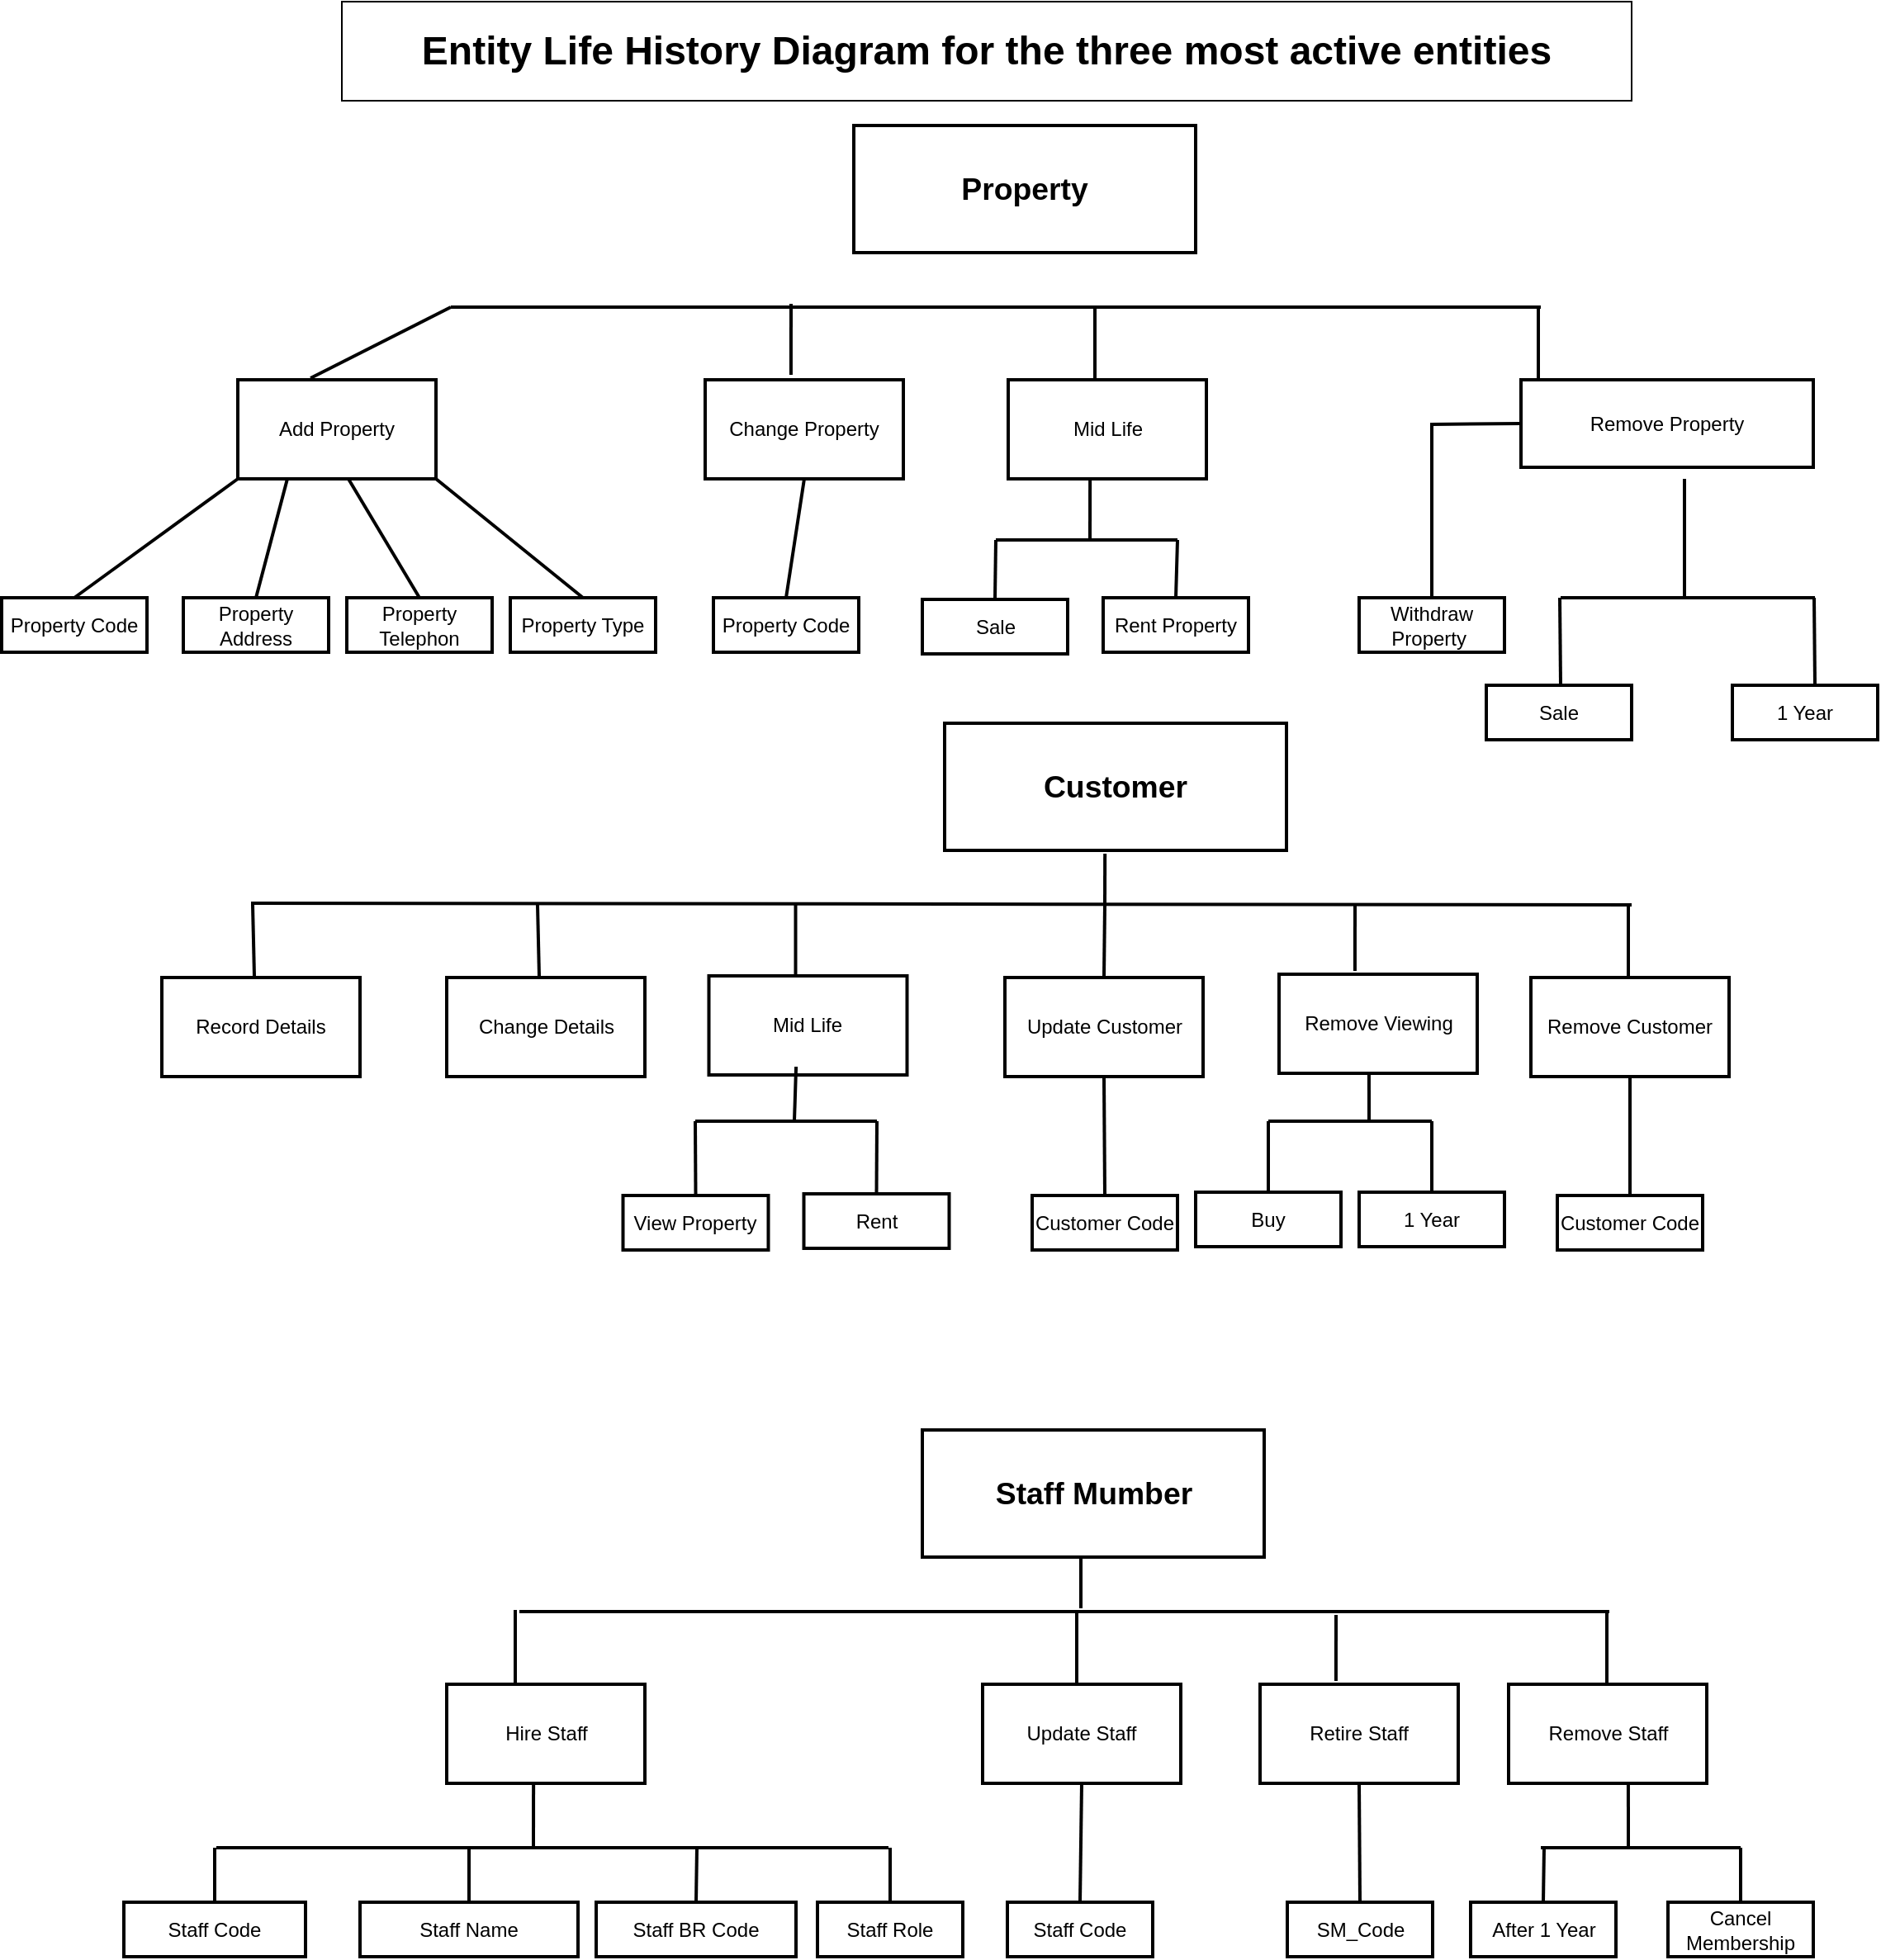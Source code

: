 <mxfile version="24.0.6" type="github" pages="2">
  <diagram name="Page-1" id="bepqwDNufTiL2cPif1Qz">
    <mxGraphModel dx="2533" dy="-68" grid="1" gridSize="11" guides="1" tooltips="1" connect="1" arrows="1" fold="1" page="1" pageScale="1" pageWidth="1169" pageHeight="827" math="0" shadow="0">
      <root>
        <mxCell id="0" />
        <mxCell id="1" parent="0" />
        <mxCell id="hYQo3jA98YawYeU_-Lyr-172" value="&lt;span id=&quot;docs-internal-guid-1f08c8d8-7fff-82e0-286f-c35f1ce220a0&quot;&gt;&lt;span style=&quot;font-size: 14pt; font-family: Arial, sans-serif; background-color: transparent; font-weight: 700; font-variant-numeric: normal; font-variant-east-asian: normal; font-variant-alternates: normal; font-variant-position: normal; vertical-align: baseline; white-space-collapse: preserve;&quot;&gt;Property&lt;/span&gt;&lt;/span&gt;" style="rounded=0;whiteSpace=wrap;html=1;strokeWidth=2;" parent="1" vertex="1">
          <mxGeometry x="-625" y="937" width="207" height="77" as="geometry" />
        </mxCell>
        <mxCell id="hYQo3jA98YawYeU_-Lyr-173" value="Add Property" style="rounded=0;whiteSpace=wrap;html=1;strokeWidth=2;" parent="1" vertex="1">
          <mxGeometry x="-998" y="1091" width="120" height="60" as="geometry" />
        </mxCell>
        <mxCell id="hYQo3jA98YawYeU_-Lyr-174" value="Change Property" style="rounded=0;whiteSpace=wrap;html=1;strokeWidth=2;" parent="1" vertex="1">
          <mxGeometry x="-715" y="1091" width="120" height="60" as="geometry" />
        </mxCell>
        <mxCell id="hYQo3jA98YawYeU_-Lyr-175" value="Remove Property" style="rounded=0;whiteSpace=wrap;html=1;strokeWidth=2;" parent="1" vertex="1">
          <mxGeometry x="-221" y="1091" width="177" height="53" as="geometry" />
        </mxCell>
        <mxCell id="hYQo3jA98YawYeU_-Lyr-176" value="" style="endArrow=none;html=1;rounded=0;strokeWidth=2;" parent="1" edge="1">
          <mxGeometry width="50" height="50" relative="1" as="geometry">
            <mxPoint x="-869" y="1047" as="sourcePoint" />
            <mxPoint x="-209" y="1047" as="targetPoint" />
          </mxGeometry>
        </mxCell>
        <mxCell id="hYQo3jA98YawYeU_-Lyr-184" value="Property Code" style="rounded=0;whiteSpace=wrap;html=1;strokeWidth=2;" parent="1" vertex="1">
          <mxGeometry x="-1141" y="1223" width="88" height="33" as="geometry" />
        </mxCell>
        <mxCell id="hYQo3jA98YawYeU_-Lyr-185" value="Property Address" style="rounded=0;whiteSpace=wrap;html=1;strokeWidth=2;" parent="1" vertex="1">
          <mxGeometry x="-1031" y="1223" width="88" height="33" as="geometry" />
        </mxCell>
        <mxCell id="hYQo3jA98YawYeU_-Lyr-186" value="Property Telephon" style="rounded=0;whiteSpace=wrap;html=1;strokeWidth=2;" parent="1" vertex="1">
          <mxGeometry x="-932" y="1223" width="88" height="33" as="geometry" />
        </mxCell>
        <mxCell id="hYQo3jA98YawYeU_-Lyr-187" value="Property Type" style="rounded=0;whiteSpace=wrap;html=1;strokeWidth=2;" parent="1" vertex="1">
          <mxGeometry x="-833" y="1223" width="88" height="33" as="geometry" />
        </mxCell>
        <mxCell id="hYQo3jA98YawYeU_-Lyr-188" value="" style="endArrow=none;html=1;rounded=0;exitX=0;exitY=1;exitDx=0;exitDy=0;entryX=0.5;entryY=0;entryDx=0;entryDy=0;strokeWidth=2;" parent="1" source="hYQo3jA98YawYeU_-Lyr-173" target="hYQo3jA98YawYeU_-Lyr-184" edge="1">
          <mxGeometry width="50" height="50" relative="1" as="geometry">
            <mxPoint x="-514" y="1174" as="sourcePoint" />
            <mxPoint x="-464" y="1124" as="targetPoint" />
          </mxGeometry>
        </mxCell>
        <mxCell id="hYQo3jA98YawYeU_-Lyr-189" value="" style="endArrow=none;html=1;rounded=0;entryX=0.25;entryY=1;entryDx=0;entryDy=0;exitX=0.5;exitY=0;exitDx=0;exitDy=0;strokeWidth=2;" parent="1" source="hYQo3jA98YawYeU_-Lyr-185" target="hYQo3jA98YawYeU_-Lyr-173" edge="1">
          <mxGeometry width="50" height="50" relative="1" as="geometry">
            <mxPoint x="-514" y="1174" as="sourcePoint" />
            <mxPoint x="-464" y="1124" as="targetPoint" />
          </mxGeometry>
        </mxCell>
        <mxCell id="hYQo3jA98YawYeU_-Lyr-190" value="" style="endArrow=none;html=1;rounded=0;exitX=0.558;exitY=1;exitDx=0;exitDy=0;exitPerimeter=0;entryX=0.5;entryY=0;entryDx=0;entryDy=0;strokeWidth=2;" parent="1" source="hYQo3jA98YawYeU_-Lyr-173" target="hYQo3jA98YawYeU_-Lyr-186" edge="1">
          <mxGeometry width="50" height="50" relative="1" as="geometry">
            <mxPoint x="-514" y="1174" as="sourcePoint" />
            <mxPoint x="-464" y="1124" as="targetPoint" />
          </mxGeometry>
        </mxCell>
        <mxCell id="hYQo3jA98YawYeU_-Lyr-191" value="" style="endArrow=none;html=1;rounded=0;exitX=1;exitY=1;exitDx=0;exitDy=0;entryX=0.5;entryY=0;entryDx=0;entryDy=0;strokeWidth=2;" parent="1" source="hYQo3jA98YawYeU_-Lyr-173" target="hYQo3jA98YawYeU_-Lyr-187" edge="1">
          <mxGeometry width="50" height="50" relative="1" as="geometry">
            <mxPoint x="-514" y="1174" as="sourcePoint" />
            <mxPoint x="-464" y="1124" as="targetPoint" />
          </mxGeometry>
        </mxCell>
        <mxCell id="hYQo3jA98YawYeU_-Lyr-192" value="Property Code" style="rounded=0;whiteSpace=wrap;html=1;strokeWidth=2;" parent="1" vertex="1">
          <mxGeometry x="-710" y="1223" width="88" height="33" as="geometry" />
        </mxCell>
        <mxCell id="hYQo3jA98YawYeU_-Lyr-194" value="" style="endArrow=none;html=1;rounded=0;exitX=0.5;exitY=0;exitDx=0;exitDy=0;entryX=0.5;entryY=1;entryDx=0;entryDy=0;strokeWidth=2;" parent="1" source="hYQo3jA98YawYeU_-Lyr-192" target="hYQo3jA98YawYeU_-Lyr-174" edge="1">
          <mxGeometry width="50" height="50" relative="1" as="geometry">
            <mxPoint x="-501" y="1174" as="sourcePoint" />
            <mxPoint x="-451" y="1124" as="targetPoint" />
          </mxGeometry>
        </mxCell>
        <mxCell id="hYQo3jA98YawYeU_-Lyr-195" value="" style="endArrow=none;html=1;rounded=0;exitX=0.5;exitY=0;exitDx=0;exitDy=0;entryX=0.5;entryY=1;entryDx=0;entryDy=0;strokeWidth=2;" parent="1" edge="1">
          <mxGeometry width="50" height="50" relative="1" as="geometry">
            <mxPoint x="-122" y="1223" as="sourcePoint" />
            <mxPoint x="-122" y="1151" as="targetPoint" />
          </mxGeometry>
        </mxCell>
        <mxCell id="hYQo3jA98YawYeU_-Lyr-196" value="&lt;span id=&quot;docs-internal-guid-1f08c8d8-7fff-82e0-286f-c35f1ce220a0&quot;&gt;&lt;span style=&quot;font-size: 14pt; font-family: Arial, sans-serif; background-color: transparent; font-weight: 700; font-variant-numeric: normal; font-variant-east-asian: normal; font-variant-alternates: normal; font-variant-position: normal; vertical-align: baseline; white-space-collapse: preserve;&quot;&gt;Customer&lt;/span&gt;&lt;/span&gt;" style="rounded=0;whiteSpace=wrap;html=1;strokeWidth=2;" parent="1" vertex="1">
          <mxGeometry x="-570" y="1299" width="207" height="77" as="geometry" />
        </mxCell>
        <mxCell id="hYQo3jA98YawYeU_-Lyr-197" value="Record Details" style="rounded=0;whiteSpace=wrap;html=1;strokeWidth=2;" parent="1" vertex="1">
          <mxGeometry x="-1044" y="1453" width="120" height="60" as="geometry" />
        </mxCell>
        <mxCell id="hYQo3jA98YawYeU_-Lyr-198" value="Update Customer" style="rounded=0;whiteSpace=wrap;html=1;strokeWidth=2;" parent="1" vertex="1">
          <mxGeometry x="-533.5" y="1453" width="120" height="60" as="geometry" />
        </mxCell>
        <mxCell id="hYQo3jA98YawYeU_-Lyr-199" value="Remove Customer" style="rounded=0;whiteSpace=wrap;html=1;strokeWidth=2;" parent="1" vertex="1">
          <mxGeometry x="-215" y="1453" width="120" height="60" as="geometry" />
        </mxCell>
        <mxCell id="hYQo3jA98YawYeU_-Lyr-200" value="" style="endArrow=none;html=1;rounded=0;strokeWidth=2;" parent="1" edge="1">
          <mxGeometry width="50" height="50" relative="1" as="geometry">
            <mxPoint x="-990" y="1408" as="sourcePoint" />
            <mxPoint x="-154" y="1409" as="targetPoint" />
          </mxGeometry>
        </mxCell>
        <mxCell id="hYQo3jA98YawYeU_-Lyr-213" value="Customer&amp;nbsp;Code" style="rounded=0;whiteSpace=wrap;html=1;strokeWidth=2;" parent="1" vertex="1">
          <mxGeometry x="-517" y="1585" width="88" height="33" as="geometry" />
        </mxCell>
        <mxCell id="hYQo3jA98YawYeU_-Lyr-214" value="Customer&amp;nbsp;Code" style="rounded=0;whiteSpace=wrap;html=1;strokeWidth=2;" parent="1" vertex="1">
          <mxGeometry x="-199" y="1585" width="88" height="33" as="geometry" />
        </mxCell>
        <mxCell id="hYQo3jA98YawYeU_-Lyr-215" value="" style="endArrow=none;html=1;rounded=0;exitX=0.5;exitY=0;exitDx=0;exitDy=0;entryX=0.5;entryY=1;entryDx=0;entryDy=0;strokeWidth=2;" parent="1" source="hYQo3jA98YawYeU_-Lyr-213" target="hYQo3jA98YawYeU_-Lyr-198" edge="1">
          <mxGeometry width="50" height="50" relative="1" as="geometry">
            <mxPoint x="-374" y="1536" as="sourcePoint" />
            <mxPoint x="-324" y="1486" as="targetPoint" />
          </mxGeometry>
        </mxCell>
        <mxCell id="hYQo3jA98YawYeU_-Lyr-216" value="" style="endArrow=none;html=1;rounded=0;exitX=0.5;exitY=0;exitDx=0;exitDy=0;entryX=0.5;entryY=1;entryDx=0;entryDy=0;strokeWidth=2;" parent="1" source="hYQo3jA98YawYeU_-Lyr-214" target="hYQo3jA98YawYeU_-Lyr-199" edge="1">
          <mxGeometry width="50" height="50" relative="1" as="geometry">
            <mxPoint x="-374" y="1536" as="sourcePoint" />
            <mxPoint x="-324" y="1486" as="targetPoint" />
          </mxGeometry>
        </mxCell>
        <mxCell id="hYQo3jA98YawYeU_-Lyr-239" value="&lt;span id=&quot;docs-internal-guid-1f08c8d8-7fff-82e0-286f-c35f1ce220a0&quot;&gt;&lt;span style=&quot;font-size: 14pt; font-family: Arial, sans-serif; background-color: transparent; font-weight: 700; font-variant-numeric: normal; font-variant-east-asian: normal; font-variant-alternates: normal; font-variant-position: normal; vertical-align: baseline; white-space-collapse: preserve;&quot;&gt;Staff Mumber&lt;/span&gt;&lt;/span&gt;" style="rounded=0;whiteSpace=wrap;html=1;strokeWidth=2;" parent="1" vertex="1">
          <mxGeometry x="-583.5" y="1727" width="207" height="77" as="geometry" />
        </mxCell>
        <mxCell id="hYQo3jA98YawYeU_-Lyr-240" value="Hire Staff" style="rounded=0;whiteSpace=wrap;html=1;strokeWidth=2;" parent="1" vertex="1">
          <mxGeometry x="-871.5" y="1881" width="120" height="60" as="geometry" />
        </mxCell>
        <mxCell id="hYQo3jA98YawYeU_-Lyr-241" value="Update Staff" style="rounded=0;whiteSpace=wrap;html=1;strokeWidth=2;" parent="1" vertex="1">
          <mxGeometry x="-547" y="1881" width="120" height="60" as="geometry" />
        </mxCell>
        <mxCell id="hYQo3jA98YawYeU_-Lyr-242" value="Remove Staff" style="rounded=0;whiteSpace=wrap;html=1;strokeWidth=2;" parent="1" vertex="1">
          <mxGeometry x="-228.5" y="1881" width="120" height="60" as="geometry" />
        </mxCell>
        <mxCell id="hYQo3jA98YawYeU_-Lyr-243" value="" style="endArrow=none;html=1;rounded=0;strokeWidth=2;" parent="1" edge="1">
          <mxGeometry width="50" height="50" relative="1" as="geometry">
            <mxPoint x="-827.5" y="1837" as="sourcePoint" />
            <mxPoint x="-167.5" y="1837" as="targetPoint" />
          </mxGeometry>
        </mxCell>
        <mxCell id="hYQo3jA98YawYeU_-Lyr-248" value="Staff&amp;nbsp;Code" style="rounded=0;whiteSpace=wrap;html=1;strokeWidth=2;" parent="1" vertex="1">
          <mxGeometry x="-1067" y="2013" width="110" height="33" as="geometry" />
        </mxCell>
        <mxCell id="hYQo3jA98YawYeU_-Lyr-249" value="Staff&amp;nbsp;Name" style="rounded=0;whiteSpace=wrap;html=1;strokeWidth=2;" parent="1" vertex="1">
          <mxGeometry x="-924" y="2013" width="132" height="33" as="geometry" />
        </mxCell>
        <mxCell id="hYQo3jA98YawYeU_-Lyr-250" value="Staff&amp;nbsp;BR Code" style="rounded=0;whiteSpace=wrap;html=1;strokeWidth=2;" parent="1" vertex="1">
          <mxGeometry x="-781" y="2013" width="121" height="33" as="geometry" />
        </mxCell>
        <mxCell id="hYQo3jA98YawYeU_-Lyr-251" value="Staff&amp;nbsp;Role" style="rounded=0;whiteSpace=wrap;html=1;strokeWidth=2;" parent="1" vertex="1">
          <mxGeometry x="-647" y="2013" width="88" height="33" as="geometry" />
        </mxCell>
        <mxCell id="hYQo3jA98YawYeU_-Lyr-252" value="" style="endArrow=none;html=1;rounded=0;entryX=0.5;entryY=0;entryDx=0;entryDy=0;strokeWidth=2;" parent="1" target="hYQo3jA98YawYeU_-Lyr-248" edge="1">
          <mxGeometry width="50" height="50" relative="1" as="geometry">
            <mxPoint x="-1012" y="1980" as="sourcePoint" />
            <mxPoint x="-337.5" y="1914" as="targetPoint" />
          </mxGeometry>
        </mxCell>
        <mxCell id="hYQo3jA98YawYeU_-Lyr-253" value="" style="endArrow=none;html=1;rounded=0;exitX=0.5;exitY=0;exitDx=0;exitDy=0;strokeWidth=2;" parent="1" source="hYQo3jA98YawYeU_-Lyr-249" edge="1">
          <mxGeometry width="50" height="50" relative="1" as="geometry">
            <mxPoint x="-387.5" y="1964" as="sourcePoint" />
            <mxPoint x="-858" y="1980" as="targetPoint" />
          </mxGeometry>
        </mxCell>
        <mxCell id="hYQo3jA98YawYeU_-Lyr-254" value="" style="endArrow=none;html=1;rounded=0;entryX=0.5;entryY=0;entryDx=0;entryDy=0;strokeWidth=2;" parent="1" target="hYQo3jA98YawYeU_-Lyr-250" edge="1">
          <mxGeometry width="50" height="50" relative="1" as="geometry">
            <mxPoint x="-720" y="1980" as="sourcePoint" />
            <mxPoint x="-337.5" y="1914" as="targetPoint" />
          </mxGeometry>
        </mxCell>
        <mxCell id="hYQo3jA98YawYeU_-Lyr-255" value="" style="endArrow=none;html=1;rounded=0;entryX=0.5;entryY=0;entryDx=0;entryDy=0;strokeWidth=2;" parent="1" target="hYQo3jA98YawYeU_-Lyr-251" edge="1">
          <mxGeometry width="50" height="50" relative="1" as="geometry">
            <mxPoint x="-603" y="1980" as="sourcePoint" />
            <mxPoint x="-337.5" y="1914" as="targetPoint" />
          </mxGeometry>
        </mxCell>
        <mxCell id="hYQo3jA98YawYeU_-Lyr-256" value="Staff&amp;nbsp;Code" style="rounded=0;whiteSpace=wrap;html=1;strokeWidth=2;" parent="1" vertex="1">
          <mxGeometry x="-532" y="2013" width="88" height="33" as="geometry" />
        </mxCell>
        <mxCell id="hYQo3jA98YawYeU_-Lyr-257" value="After 1 Year" style="rounded=0;whiteSpace=wrap;html=1;strokeWidth=2;" parent="1" vertex="1">
          <mxGeometry x="-251.5" y="2013" width="88" height="33" as="geometry" />
        </mxCell>
        <mxCell id="hYQo3jA98YawYeU_-Lyr-258" value="" style="endArrow=none;html=1;rounded=0;exitX=0.5;exitY=0;exitDx=0;exitDy=0;entryX=0.5;entryY=1;entryDx=0;entryDy=0;strokeWidth=2;" parent="1" source="hYQo3jA98YawYeU_-Lyr-256" target="hYQo3jA98YawYeU_-Lyr-241" edge="1">
          <mxGeometry width="50" height="50" relative="1" as="geometry">
            <mxPoint x="-387.5" y="1964" as="sourcePoint" />
            <mxPoint x="-337.5" y="1914" as="targetPoint" />
          </mxGeometry>
        </mxCell>
        <mxCell id="hYQo3jA98YawYeU_-Lyr-259" value="" style="endArrow=none;html=1;rounded=0;exitX=0.5;exitY=0;exitDx=0;exitDy=0;strokeWidth=2;" parent="1" source="hYQo3jA98YawYeU_-Lyr-257" edge="1">
          <mxGeometry width="50" height="50" relative="1" as="geometry">
            <mxPoint x="-426.5" y="1964" as="sourcePoint" />
            <mxPoint x="-207" y="1980" as="targetPoint" />
          </mxGeometry>
        </mxCell>
        <mxCell id="hYQo3jA98YawYeU_-Lyr-260" value="" style="endArrow=none;html=1;rounded=0;exitX=0.367;exitY=0.017;exitDx=0;exitDy=0;exitPerimeter=0;strokeWidth=2;" parent="1" edge="1">
          <mxGeometry width="50" height="50" relative="1" as="geometry">
            <mxPoint x="-987.96" y="1454.02" as="sourcePoint" />
            <mxPoint x="-989" y="1409" as="targetPoint" />
          </mxGeometry>
        </mxCell>
        <mxCell id="hYQo3jA98YawYeU_-Lyr-261" value="" style="endArrow=none;html=1;rounded=0;entryX=0.5;entryY=0;entryDx=0;entryDy=0;strokeWidth=2;" parent="1" target="hYQo3jA98YawYeU_-Lyr-198" edge="1">
          <mxGeometry width="50" height="50" relative="1" as="geometry">
            <mxPoint x="-473" y="1409" as="sourcePoint" />
            <mxPoint x="-379" y="1156" as="targetPoint" />
          </mxGeometry>
        </mxCell>
        <mxCell id="hYQo3jA98YawYeU_-Lyr-262" value="" style="endArrow=none;html=1;rounded=0;exitX=0.367;exitY=-0.017;exitDx=0;exitDy=0;exitPerimeter=0;strokeWidth=2;" parent="1" source="hYQo3jA98YawYeU_-Lyr-173" edge="1">
          <mxGeometry width="50" height="50" relative="1" as="geometry">
            <mxPoint x="-429" y="1262" as="sourcePoint" />
            <mxPoint x="-869" y="1047" as="targetPoint" />
          </mxGeometry>
        </mxCell>
        <mxCell id="hYQo3jA98YawYeU_-Lyr-264" value="" style="endArrow=none;html=1;rounded=0;exitX=0.367;exitY=-0.017;exitDx=0;exitDy=0;exitPerimeter=0;strokeWidth=2;" parent="1" edge="1">
          <mxGeometry width="50" height="50" relative="1" as="geometry">
            <mxPoint x="-210.5" y="1091" as="sourcePoint" />
            <mxPoint x="-210.5" y="1048" as="targetPoint" />
          </mxGeometry>
        </mxCell>
        <mxCell id="hYQo3jA98YawYeU_-Lyr-265" value="" style="endArrow=none;html=1;rounded=0;entryX=0.5;entryY=0;entryDx=0;entryDy=0;strokeWidth=2;" parent="1" edge="1">
          <mxGeometry width="50" height="50" relative="1" as="geometry">
            <mxPoint x="-156" y="1409" as="sourcePoint" />
            <mxPoint x="-156" y="1453" as="targetPoint" />
          </mxGeometry>
        </mxCell>
        <mxCell id="hYQo3jA98YawYeU_-Lyr-266" value="" style="endArrow=none;html=1;rounded=0;entryX=0.469;entryY=1.026;entryDx=0;entryDy=0;entryPerimeter=0;strokeWidth=2;" parent="1" target="hYQo3jA98YawYeU_-Lyr-196" edge="1">
          <mxGeometry width="50" height="50" relative="1" as="geometry">
            <mxPoint x="-473" y="1409" as="sourcePoint" />
            <mxPoint x="-379" y="1519" as="targetPoint" />
          </mxGeometry>
        </mxCell>
        <mxCell id="hYQo3jA98YawYeU_-Lyr-267" value="" style="endArrow=none;html=1;rounded=0;entryX=0.469;entryY=1.026;entryDx=0;entryDy=0;entryPerimeter=0;strokeWidth=2;" parent="1" edge="1">
          <mxGeometry width="50" height="50" relative="1" as="geometry">
            <mxPoint x="-487.5" y="1835" as="sourcePoint" />
            <mxPoint x="-487.5" y="1804" as="targetPoint" />
          </mxGeometry>
        </mxCell>
        <mxCell id="hYQo3jA98YawYeU_-Lyr-268" value="" style="endArrow=none;html=1;rounded=0;exitX=0.367;exitY=0.017;exitDx=0;exitDy=0;exitPerimeter=0;strokeWidth=2;" parent="1" edge="1">
          <mxGeometry width="50" height="50" relative="1" as="geometry">
            <mxPoint x="-830" y="1881" as="sourcePoint" />
            <mxPoint x="-830" y="1836" as="targetPoint" />
          </mxGeometry>
        </mxCell>
        <mxCell id="hYQo3jA98YawYeU_-Lyr-269" value="" style="endArrow=none;html=1;rounded=0;exitX=0.367;exitY=0.017;exitDx=0;exitDy=0;exitPerimeter=0;strokeWidth=2;" parent="1" edge="1">
          <mxGeometry width="50" height="50" relative="1" as="geometry">
            <mxPoint x="-490" y="1881" as="sourcePoint" />
            <mxPoint x="-490" y="1836" as="targetPoint" />
          </mxGeometry>
        </mxCell>
        <mxCell id="hYQo3jA98YawYeU_-Lyr-270" value="" style="endArrow=none;html=1;rounded=0;exitX=0.367;exitY=0.017;exitDx=0;exitDy=0;exitPerimeter=0;strokeWidth=2;" parent="1" edge="1">
          <mxGeometry width="50" height="50" relative="1" as="geometry">
            <mxPoint x="-169" y="1881" as="sourcePoint" />
            <mxPoint x="-169" y="1836" as="targetPoint" />
          </mxGeometry>
        </mxCell>
        <mxCell id="hYQo3jA98YawYeU_-Lyr-271" value="&lt;font style=&quot;font-size: 24px;&quot;&gt;&lt;b&gt;Entity Life History Diagram for the three most active entities&lt;/b&gt;&lt;/font&gt;" style="rounded=0;whiteSpace=wrap;html=1;" parent="1" vertex="1">
          <mxGeometry x="-935" y="862" width="781" height="60" as="geometry" />
        </mxCell>
        <mxCell id="ebxvgqM7-ZJhUs1iQiPG-6" value="Withdraw Property&amp;nbsp;" style="rounded=0;whiteSpace=wrap;html=1;strokeWidth=2;" parent="1" vertex="1">
          <mxGeometry x="-319" y="1223" width="88" height="33" as="geometry" />
        </mxCell>
        <mxCell id="ebxvgqM7-ZJhUs1iQiPG-7" value="" style="endArrow=none;html=1;rounded=0;exitX=0.5;exitY=0;exitDx=0;exitDy=0;entryX=0;entryY=0.5;entryDx=0;entryDy=0;strokeWidth=2;" parent="1" source="ebxvgqM7-ZJhUs1iQiPG-6" target="hYQo3jA98YawYeU_-Lyr-175" edge="1">
          <mxGeometry width="50" height="50" relative="1" as="geometry">
            <mxPoint x="-494" y="1174" as="sourcePoint" />
            <mxPoint x="-275" y="1151" as="targetPoint" />
            <Array as="points">
              <mxPoint x="-275" y="1118" />
            </Array>
          </mxGeometry>
        </mxCell>
        <mxCell id="ebxvgqM7-ZJhUs1iQiPG-10" value="Cancel Membership" style="rounded=0;whiteSpace=wrap;html=1;strokeWidth=2;" parent="1" vertex="1">
          <mxGeometry x="-132" y="2013" width="88" height="33" as="geometry" />
        </mxCell>
        <mxCell id="ebxvgqM7-ZJhUs1iQiPG-11" value="" style="endArrow=none;html=1;rounded=0;exitX=0.5;exitY=0;exitDx=0;exitDy=0;strokeWidth=2;" parent="1" source="ebxvgqM7-ZJhUs1iQiPG-10" edge="1">
          <mxGeometry width="50" height="50" relative="1" as="geometry">
            <mxPoint x="-307" y="1964" as="sourcePoint" />
            <mxPoint x="-88" y="1980" as="targetPoint" />
          </mxGeometry>
        </mxCell>
        <mxCell id="ebxvgqM7-ZJhUs1iQiPG-12" value="Retire Staff" style="rounded=0;whiteSpace=wrap;html=1;strokeWidth=2;" parent="1" vertex="1">
          <mxGeometry x="-379" y="1881" width="120" height="60" as="geometry" />
        </mxCell>
        <mxCell id="ebxvgqM7-ZJhUs1iQiPG-13" value="SM_Code" style="rounded=0;whiteSpace=wrap;html=1;strokeWidth=2;" parent="1" vertex="1">
          <mxGeometry x="-362.5" y="2013" width="88" height="33" as="geometry" />
        </mxCell>
        <mxCell id="ebxvgqM7-ZJhUs1iQiPG-14" value="" style="endArrow=none;html=1;rounded=0;exitX=0.5;exitY=0;exitDx=0;exitDy=0;entryX=0.5;entryY=1;entryDx=0;entryDy=0;strokeWidth=2;" parent="1" source="ebxvgqM7-ZJhUs1iQiPG-13" target="ebxvgqM7-ZJhUs1iQiPG-12" edge="1">
          <mxGeometry width="50" height="50" relative="1" as="geometry">
            <mxPoint x="-231" y="1973" as="sourcePoint" />
            <mxPoint x="-181" y="1923" as="targetPoint" />
          </mxGeometry>
        </mxCell>
        <mxCell id="ebxvgqM7-ZJhUs1iQiPG-15" value="" style="endArrow=none;html=1;rounded=0;exitX=0.383;exitY=-0.033;exitDx=0;exitDy=0;exitPerimeter=0;strokeWidth=2;" parent="1" source="ebxvgqM7-ZJhUs1iQiPG-12" edge="1">
          <mxGeometry width="50" height="50" relative="1" as="geometry">
            <mxPoint x="-333.5" y="1890" as="sourcePoint" />
            <mxPoint x="-333" y="1839" as="targetPoint" />
          </mxGeometry>
        </mxCell>
        <mxCell id="ebxvgqM7-ZJhUs1iQiPG-18" value="Remove Viewing" style="rounded=0;whiteSpace=wrap;html=1;strokeWidth=2;" parent="1" vertex="1">
          <mxGeometry x="-367.5" y="1451" width="120" height="60" as="geometry" />
        </mxCell>
        <mxCell id="ebxvgqM7-ZJhUs1iQiPG-19" value="Buy" style="rounded=0;whiteSpace=wrap;html=1;strokeWidth=2;" parent="1" vertex="1">
          <mxGeometry x="-418" y="1583" width="88" height="33" as="geometry" />
        </mxCell>
        <mxCell id="ebxvgqM7-ZJhUs1iQiPG-20" value="" style="endArrow=none;html=1;rounded=0;exitX=0.5;exitY=0;exitDx=0;exitDy=0;strokeWidth=2;" parent="1" source="ebxvgqM7-ZJhUs1iQiPG-19" edge="1">
          <mxGeometry width="50" height="50" relative="1" as="geometry">
            <mxPoint x="-219.5" y="1543" as="sourcePoint" />
            <mxPoint x="-374" y="1540" as="targetPoint" />
          </mxGeometry>
        </mxCell>
        <mxCell id="ebxvgqM7-ZJhUs1iQiPG-21" value="" style="endArrow=none;html=1;rounded=0;exitX=0.383;exitY=-0.033;exitDx=0;exitDy=0;exitPerimeter=0;strokeWidth=2;" parent="1" source="ebxvgqM7-ZJhUs1iQiPG-18" edge="1">
          <mxGeometry width="50" height="50" relative="1" as="geometry">
            <mxPoint x="-322" y="1460" as="sourcePoint" />
            <mxPoint x="-321.5" y="1409" as="targetPoint" />
          </mxGeometry>
        </mxCell>
        <mxCell id="ebxvgqM7-ZJhUs1iQiPG-22" value="1 Year" style="rounded=0;whiteSpace=wrap;html=1;strokeWidth=2;" parent="1" vertex="1">
          <mxGeometry x="-319" y="1583" width="88" height="33" as="geometry" />
        </mxCell>
        <mxCell id="ebxvgqM7-ZJhUs1iQiPG-23" value="" style="endArrow=none;html=1;rounded=0;exitX=0.5;exitY=0;exitDx=0;exitDy=0;strokeWidth=2;" parent="1" source="ebxvgqM7-ZJhUs1iQiPG-22" edge="1">
          <mxGeometry width="50" height="50" relative="1" as="geometry">
            <mxPoint x="-118" y="1543" as="sourcePoint" />
            <mxPoint x="-275" y="1540" as="targetPoint" />
          </mxGeometry>
        </mxCell>
        <mxCell id="mb9-AStiVbGeAas8BI4z-6" value="Mid Life" style="rounded=0;whiteSpace=wrap;html=1;strokeWidth=2;" parent="1" vertex="1">
          <mxGeometry x="-531.5" y="1091" width="120" height="60" as="geometry" />
        </mxCell>
        <mxCell id="mb9-AStiVbGeAas8BI4z-7" value="Sale" style="rounded=0;whiteSpace=wrap;html=1;strokeWidth=2;" parent="1" vertex="1">
          <mxGeometry x="-583.5" y="1224" width="88" height="33" as="geometry" />
        </mxCell>
        <mxCell id="mb9-AStiVbGeAas8BI4z-8" value="" style="endArrow=none;html=1;rounded=0;exitX=0.5;exitY=0;exitDx=0;exitDy=0;strokeWidth=2;" parent="1" source="mb9-AStiVbGeAas8BI4z-7" edge="1">
          <mxGeometry width="50" height="50" relative="1" as="geometry">
            <mxPoint x="-372" y="1174" as="sourcePoint" />
            <mxPoint x="-539" y="1188" as="targetPoint" />
          </mxGeometry>
        </mxCell>
        <mxCell id="mb9-AStiVbGeAas8BI4z-9" value="Rent Property" style="rounded=0;whiteSpace=wrap;html=1;strokeWidth=2;" parent="1" vertex="1">
          <mxGeometry x="-474" y="1223" width="88" height="33" as="geometry" />
        </mxCell>
        <mxCell id="mb9-AStiVbGeAas8BI4z-10" value="" style="endArrow=none;html=1;rounded=0;exitX=0.5;exitY=0;exitDx=0;exitDy=0;strokeWidth=2;" parent="1" source="mb9-AStiVbGeAas8BI4z-9" edge="1">
          <mxGeometry width="50" height="50" relative="1" as="geometry">
            <mxPoint x="-649" y="1174" as="sourcePoint" />
            <mxPoint x="-429" y="1188" as="targetPoint" />
          </mxGeometry>
        </mxCell>
        <mxCell id="mb9-AStiVbGeAas8BI4z-13" value="" style="endArrow=none;html=1;rounded=0;strokeWidth=2;" parent="1" edge="1">
          <mxGeometry width="50" height="50" relative="1" as="geometry">
            <mxPoint x="-197" y="1223" as="sourcePoint" />
            <mxPoint x="-43" y="1223" as="targetPoint" />
          </mxGeometry>
        </mxCell>
        <mxCell id="mb9-AStiVbGeAas8BI4z-14" value="" style="endArrow=none;html=1;rounded=0;strokeWidth=2;" parent="1" edge="1">
          <mxGeometry width="50" height="50" relative="1" as="geometry">
            <mxPoint x="-197" y="1276" as="sourcePoint" />
            <mxPoint x="-197.5" y="1223" as="targetPoint" />
          </mxGeometry>
        </mxCell>
        <mxCell id="mb9-AStiVbGeAas8BI4z-15" value="" style="endArrow=none;html=1;rounded=0;strokeWidth=2;" parent="1" edge="1">
          <mxGeometry width="50" height="50" relative="1" as="geometry">
            <mxPoint x="-43" y="1276" as="sourcePoint" />
            <mxPoint x="-43.5" y="1223" as="targetPoint" />
          </mxGeometry>
        </mxCell>
        <mxCell id="mb9-AStiVbGeAas8BI4z-16" value="Sale" style="rounded=0;whiteSpace=wrap;html=1;strokeWidth=2;" parent="1" vertex="1">
          <mxGeometry x="-242" y="1276" width="88" height="33" as="geometry" />
        </mxCell>
        <mxCell id="mb9-AStiVbGeAas8BI4z-17" value="1 Year" style="rounded=0;whiteSpace=wrap;html=1;strokeWidth=2;" parent="1" vertex="1">
          <mxGeometry x="-93" y="1276" width="88" height="33" as="geometry" />
        </mxCell>
        <mxCell id="mb9-AStiVbGeAas8BI4z-18" value="" style="endArrow=none;html=1;rounded=0;entryX=0.433;entryY=-0.05;entryDx=0;entryDy=0;entryPerimeter=0;strokeWidth=2;" parent="1" target="hYQo3jA98YawYeU_-Lyr-174" edge="1">
          <mxGeometry width="50" height="50" relative="1" as="geometry">
            <mxPoint x="-663" y="1045" as="sourcePoint" />
            <mxPoint x="-566" y="1210" as="targetPoint" />
          </mxGeometry>
        </mxCell>
        <mxCell id="mb9-AStiVbGeAas8BI4z-19" value="" style="endArrow=none;html=1;rounded=0;entryX=0.433;entryY=-0.05;entryDx=0;entryDy=0;entryPerimeter=0;strokeWidth=2;" parent="1" edge="1">
          <mxGeometry width="50" height="50" relative="1" as="geometry">
            <mxPoint x="-479" y="1047" as="sourcePoint" />
            <mxPoint x="-479" y="1090" as="targetPoint" />
          </mxGeometry>
        </mxCell>
        <mxCell id="mb9-AStiVbGeAas8BI4z-20" value="Change Details" style="rounded=0;whiteSpace=wrap;html=1;strokeWidth=2;" parent="1" vertex="1">
          <mxGeometry x="-871.5" y="1453" width="120" height="60" as="geometry" />
        </mxCell>
        <mxCell id="mb9-AStiVbGeAas8BI4z-21" value="" style="endArrow=none;html=1;rounded=0;exitX=0.367;exitY=0.017;exitDx=0;exitDy=0;exitPerimeter=0;strokeWidth=2;" parent="1" edge="1">
          <mxGeometry width="50" height="50" relative="1" as="geometry">
            <mxPoint x="-815.46" y="1454.02" as="sourcePoint" />
            <mxPoint x="-816.5" y="1409" as="targetPoint" />
          </mxGeometry>
        </mxCell>
        <mxCell id="mb9-AStiVbGeAas8BI4z-22" value="Mid Life" style="rounded=0;whiteSpace=wrap;html=1;strokeWidth=2;" parent="1" vertex="1">
          <mxGeometry x="-712.75" y="1452" width="120" height="60" as="geometry" />
        </mxCell>
        <mxCell id="mb9-AStiVbGeAas8BI4z-23" value="View Property" style="rounded=0;whiteSpace=wrap;html=1;strokeWidth=2;" parent="1" vertex="1">
          <mxGeometry x="-764.75" y="1585" width="88" height="33" as="geometry" />
        </mxCell>
        <mxCell id="mb9-AStiVbGeAas8BI4z-24" value="" style="endArrow=none;html=1;rounded=0;exitX=0.5;exitY=0;exitDx=0;exitDy=0;strokeWidth=2;" parent="1" source="mb9-AStiVbGeAas8BI4z-23" edge="1">
          <mxGeometry width="50" height="50" relative="1" as="geometry">
            <mxPoint x="-553.25" y="1535" as="sourcePoint" />
            <mxPoint x="-721" y="1540" as="targetPoint" />
          </mxGeometry>
        </mxCell>
        <mxCell id="mb9-AStiVbGeAas8BI4z-25" value="Rent" style="rounded=0;whiteSpace=wrap;html=1;strokeWidth=2;" parent="1" vertex="1">
          <mxGeometry x="-655.25" y="1584" width="88" height="33" as="geometry" />
        </mxCell>
        <mxCell id="mb9-AStiVbGeAas8BI4z-26" value="" style="endArrow=none;html=1;rounded=0;exitX=0.5;exitY=0;exitDx=0;exitDy=0;strokeWidth=2;" parent="1" source="mb9-AStiVbGeAas8BI4z-25" edge="1">
          <mxGeometry width="50" height="50" relative="1" as="geometry">
            <mxPoint x="-830.25" y="1535" as="sourcePoint" />
            <mxPoint x="-611" y="1540" as="targetPoint" />
          </mxGeometry>
        </mxCell>
        <mxCell id="mb9-AStiVbGeAas8BI4z-27" value="" style="endArrow=none;html=1;rounded=0;entryX=0.433;entryY=-0.05;entryDx=0;entryDy=0;entryPerimeter=0;strokeWidth=2;" parent="1" edge="1">
          <mxGeometry width="50" height="50" relative="1" as="geometry">
            <mxPoint x="-660.25" y="1408" as="sourcePoint" />
            <mxPoint x="-660.25" y="1451" as="targetPoint" />
          </mxGeometry>
        </mxCell>
        <mxCell id="mb9-AStiVbGeAas8BI4z-28" value="" style="endArrow=none;html=1;rounded=0;strokeWidth=2;" parent="1" edge="1">
          <mxGeometry width="50" height="50" relative="1" as="geometry">
            <mxPoint x="-374" y="1540" as="sourcePoint" />
            <mxPoint x="-275" y="1540" as="targetPoint" />
          </mxGeometry>
        </mxCell>
        <mxCell id="mb9-AStiVbGeAas8BI4z-29" value="" style="endArrow=none;html=1;rounded=0;entryX=0.454;entryY=0.983;entryDx=0;entryDy=0;entryPerimeter=0;strokeWidth=2;" parent="1" target="ebxvgqM7-ZJhUs1iQiPG-18" edge="1">
          <mxGeometry width="50" height="50" relative="1" as="geometry">
            <mxPoint x="-313" y="1540" as="sourcePoint" />
            <mxPoint x="-401" y="1507" as="targetPoint" />
          </mxGeometry>
        </mxCell>
        <mxCell id="mb9-AStiVbGeAas8BI4z-30" value="" style="endArrow=none;html=1;rounded=0;strokeWidth=2;" parent="1" edge="1">
          <mxGeometry width="50" height="50" relative="1" as="geometry">
            <mxPoint x="-721" y="1540" as="sourcePoint" />
            <mxPoint x="-611" y="1540" as="targetPoint" />
          </mxGeometry>
        </mxCell>
        <mxCell id="mb9-AStiVbGeAas8BI4z-32" value="" style="endArrow=none;html=1;rounded=0;entryX=0.44;entryY=0.917;entryDx=0;entryDy=0;entryPerimeter=0;strokeWidth=2;" parent="1" target="mb9-AStiVbGeAas8BI4z-22" edge="1">
          <mxGeometry width="50" height="50" relative="1" as="geometry">
            <mxPoint x="-661" y="1540" as="sourcePoint" />
            <mxPoint x="-611.5" y="1485" as="targetPoint" />
          </mxGeometry>
        </mxCell>
        <mxCell id="mb9-AStiVbGeAas8BI4z-34" value="" style="endArrow=none;html=1;rounded=0;strokeWidth=2;" parent="1" edge="1">
          <mxGeometry width="50" height="50" relative="1" as="geometry">
            <mxPoint x="-88" y="1980" as="sourcePoint" />
            <mxPoint x="-209" y="1980" as="targetPoint" />
          </mxGeometry>
        </mxCell>
        <mxCell id="mb9-AStiVbGeAas8BI4z-35" value="" style="endArrow=none;html=1;rounded=0;entryX=0.604;entryY=0.983;entryDx=0;entryDy=0;entryPerimeter=0;strokeWidth=2;" parent="1" target="hYQo3jA98YawYeU_-Lyr-242" edge="1">
          <mxGeometry width="50" height="50" relative="1" as="geometry">
            <mxPoint x="-156" y="1980" as="sourcePoint" />
            <mxPoint x="-401" y="1980" as="targetPoint" />
          </mxGeometry>
        </mxCell>
        <mxCell id="mb9-AStiVbGeAas8BI4z-36" value="" style="endArrow=none;html=1;rounded=0;strokeWidth=2;" parent="1" edge="1">
          <mxGeometry width="50" height="50" relative="1" as="geometry">
            <mxPoint x="-1011" y="1980" as="sourcePoint" />
            <mxPoint x="-604" y="1980" as="targetPoint" />
          </mxGeometry>
        </mxCell>
        <mxCell id="mb9-AStiVbGeAas8BI4z-37" value="" style="endArrow=none;html=1;rounded=0;entryX=0.438;entryY=0.983;entryDx=0;entryDy=0;entryPerimeter=0;strokeWidth=2;" parent="1" target="hYQo3jA98YawYeU_-Lyr-240" edge="1">
          <mxGeometry width="50" height="50" relative="1" as="geometry">
            <mxPoint x="-819" y="1980" as="sourcePoint" />
            <mxPoint x="-588" y="1969" as="targetPoint" />
          </mxGeometry>
        </mxCell>
        <mxCell id="mb9-AStiVbGeAas8BI4z-38" value="" style="endArrow=none;html=1;rounded=0;strokeWidth=2;" parent="1" edge="1">
          <mxGeometry width="50" height="50" relative="1" as="geometry">
            <mxPoint x="-539" y="1188" as="sourcePoint" />
            <mxPoint x="-429" y="1188" as="targetPoint" />
          </mxGeometry>
        </mxCell>
        <mxCell id="mb9-AStiVbGeAas8BI4z-39" value="" style="endArrow=none;html=1;rounded=0;entryX=0.413;entryY=1;entryDx=0;entryDy=0;entryPerimeter=0;strokeWidth=2;" parent="1" target="mb9-AStiVbGeAas8BI4z-6" edge="1">
          <mxGeometry width="50" height="50" relative="1" as="geometry">
            <mxPoint x="-482" y="1188" as="sourcePoint" />
            <mxPoint x="-456" y="1397" as="targetPoint" />
          </mxGeometry>
        </mxCell>
      </root>
    </mxGraphModel>
  </diagram>
  <diagram id="gd7Cc95KLSi2A3rZxywC" name="Page-2">
    <mxGraphModel dx="1346" dy="759" grid="1" gridSize="11" guides="1" tooltips="1" connect="1" arrows="1" fold="1" page="1" pageScale="1" pageWidth="1100" pageHeight="850" math="0" shadow="0">
      <root>
        <mxCell id="0" />
        <mxCell id="1" parent="0" />
      </root>
    </mxGraphModel>
  </diagram>
</mxfile>
